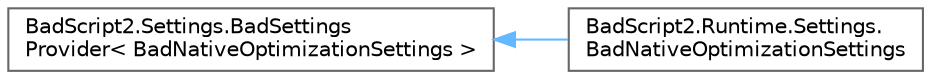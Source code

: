 digraph "Graphical Class Hierarchy"
{
 // LATEX_PDF_SIZE
  bgcolor="transparent";
  edge [fontname=Helvetica,fontsize=10,labelfontname=Helvetica,labelfontsize=10];
  node [fontname=Helvetica,fontsize=10,shape=box,height=0.2,width=0.4];
  rankdir="LR";
  Node0 [id="Node000000",label="BadScript2.Settings.BadSettings\lProvider\< BadNativeOptimizationSettings \>",height=0.2,width=0.4,color="grey40", fillcolor="white", style="filled",URL="$class_bad_script2_1_1_settings_1_1_bad_settings_provider.html",tooltip=" "];
  Node0 -> Node1 [id="edge307_Node000000_Node000001",dir="back",color="steelblue1",style="solid",tooltip=" "];
  Node1 [id="Node000001",label="BadScript2.Runtime.Settings.\lBadNativeOptimizationSettings",height=0.2,width=0.4,color="grey40", fillcolor="white", style="filled",URL="$class_bad_script2_1_1_runtime_1_1_settings_1_1_bad_native_optimization_settings.html",tooltip="Defines Settings for Native Optimizations."];
}
